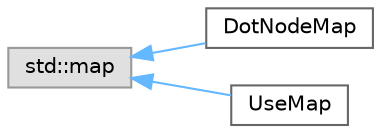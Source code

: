 digraph "Graphical Class Hierarchy"
{
 // INTERACTIVE_SVG=YES
 // LATEX_PDF_SIZE
  bgcolor="transparent";
  edge [fontname=Helvetica,fontsize=10,labelfontname=Helvetica,labelfontsize=10];
  node [fontname=Helvetica,fontsize=10,shape=box,height=0.2,width=0.4];
  rankdir="LR";
  Node0 [label="std::map",height=0.2,width=0.4,color="grey60", fillcolor="#E0E0E0", style="filled",tooltip=" "];
  Node0 -> Node1 [dir="back",color="steelblue1",style="solid"];
  Node1 [label="DotNodeMap",height=0.2,width=0.4,color="grey40", fillcolor="white", style="filled",URL="$d6/dbb/class_dot_node_map.html",tooltip=" "];
  Node0 -> Node2 [dir="back",color="steelblue1",style="solid"];
  Node2 [label="UseMap",height=0.2,width=0.4,color="grey40", fillcolor="white", style="filled",URL="$d2/d76/class_use_map.html",tooltip="module name -> list of ONLY/remote entries (module name = name of the module, which can be accessed v..."];
}
